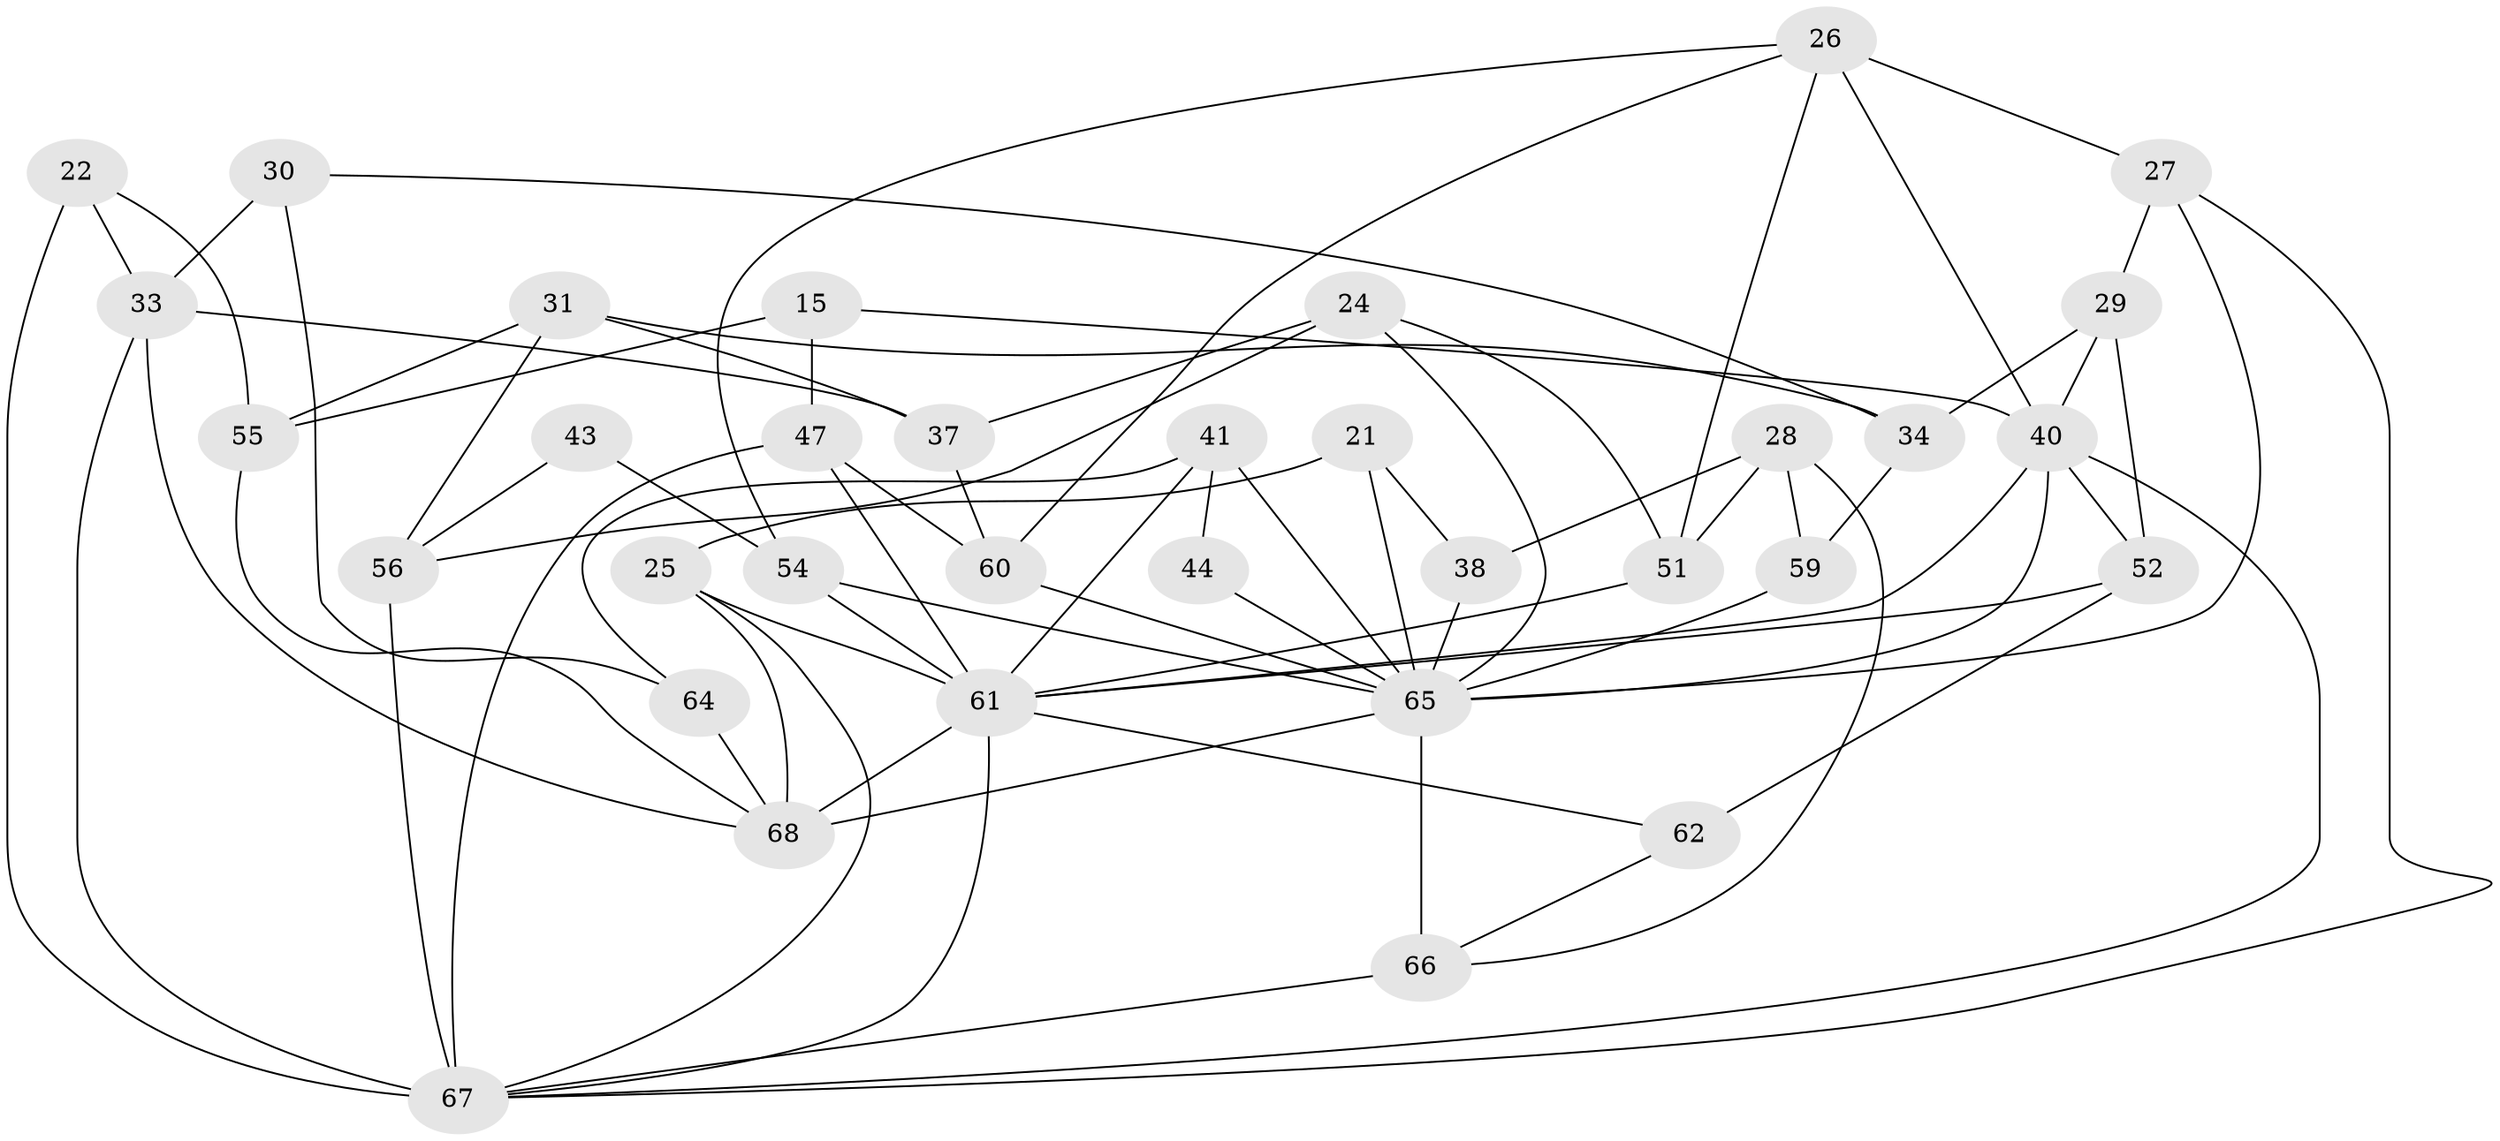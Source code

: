 // original degree distribution, {4: 1.0}
// Generated by graph-tools (version 1.1) at 2025/56/03/09/25 04:56:39]
// undirected, 34 vertices, 75 edges
graph export_dot {
graph [start="1"]
  node [color=gray90,style=filled];
  15;
  21;
  22;
  24;
  25 [super="+3"];
  26 [super="+19"];
  27;
  28;
  29;
  30;
  31;
  33 [super="+20"];
  34;
  37;
  38;
  40 [super="+9+36"];
  41;
  43;
  44;
  47 [super="+10"];
  51;
  52 [super="+17"];
  54 [super="+35"];
  55;
  56 [super="+53"];
  59;
  60;
  61 [super="+57"];
  62;
  64;
  65 [super="+12+39+50+58"];
  66 [super="+42"];
  67 [super="+11+32"];
  68 [super="+4+63+18"];
  15 -- 47 [weight=2];
  15 -- 55;
  15 -- 40;
  21 -- 25 [weight=2];
  21 -- 38;
  21 -- 65;
  22 -- 55;
  22 -- 33;
  22 -- 67 [weight=2];
  24 -- 51;
  24 -- 37;
  24 -- 56;
  24 -- 65;
  25 -- 68 [weight=2];
  25 -- 67;
  25 -- 61;
  26 -- 54;
  26 -- 40 [weight=2];
  26 -- 27;
  26 -- 51;
  26 -- 60;
  27 -- 29;
  27 -- 67;
  27 -- 65;
  28 -- 59;
  28 -- 51;
  28 -- 66;
  28 -- 38;
  29 -- 34;
  29 -- 40;
  29 -- 52;
  30 -- 33 [weight=2];
  30 -- 34;
  30 -- 64;
  31 -- 55;
  31 -- 34;
  31 -- 37;
  31 -- 56;
  33 -- 68;
  33 -- 37;
  33 -- 67;
  34 -- 59;
  37 -- 60;
  38 -- 65 [weight=2];
  40 -- 67;
  40 -- 65 [weight=4];
  40 -- 52 [weight=2];
  40 -- 61;
  41 -- 64;
  41 -- 44;
  41 -- 65;
  41 -- 61;
  43 -- 56 [weight=2];
  43 -- 54 [weight=2];
  44 -- 65 [weight=3];
  47 -- 60;
  47 -- 67 [weight=2];
  47 -- 61;
  51 -- 61;
  52 -- 62 [weight=2];
  52 -- 61;
  54 -- 65;
  54 -- 61 [weight=2];
  55 -- 68;
  56 -- 67 [weight=2];
  59 -- 65 [weight=2];
  60 -- 65;
  61 -- 67;
  61 -- 68 [weight=2];
  61 -- 62;
  62 -- 66;
  64 -- 68 [weight=2];
  65 -- 68 [weight=4];
  65 -- 66 [weight=3];
  66 -- 67;
}
